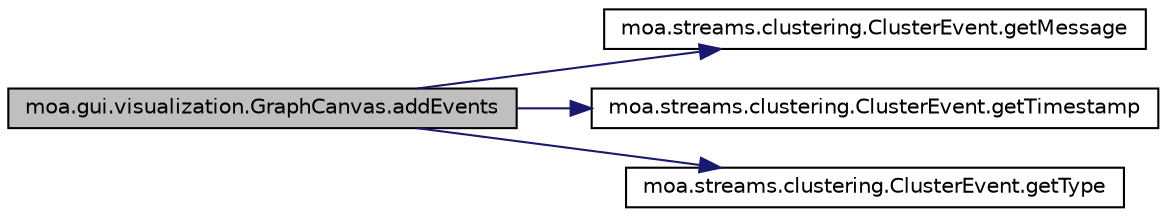 digraph G
{
  edge [fontname="Helvetica",fontsize="10",labelfontname="Helvetica",labelfontsize="10"];
  node [fontname="Helvetica",fontsize="10",shape=record];
  rankdir=LR;
  Node1 [label="moa.gui.visualization.GraphCanvas.addEvents",height=0.2,width=0.4,color="black", fillcolor="grey75", style="filled" fontcolor="black"];
  Node1 -> Node2 [color="midnightblue",fontsize="10",style="solid",fontname="Helvetica"];
  Node2 [label="moa.streams.clustering.ClusterEvent.getMessage",height=0.2,width=0.4,color="black", fillcolor="white", style="filled",URL="$classmoa_1_1streams_1_1clustering_1_1ClusterEvent.html#aef1d05752eef6bdd64815289079d693e"];
  Node1 -> Node3 [color="midnightblue",fontsize="10",style="solid",fontname="Helvetica"];
  Node3 [label="moa.streams.clustering.ClusterEvent.getTimestamp",height=0.2,width=0.4,color="black", fillcolor="white", style="filled",URL="$classmoa_1_1streams_1_1clustering_1_1ClusterEvent.html#a512bd578993d24317de8eeae2a59329e"];
  Node1 -> Node4 [color="midnightblue",fontsize="10",style="solid",fontname="Helvetica"];
  Node4 [label="moa.streams.clustering.ClusterEvent.getType",height=0.2,width=0.4,color="black", fillcolor="white", style="filled",URL="$classmoa_1_1streams_1_1clustering_1_1ClusterEvent.html#af1a5751332fb8c5aac2baf3632c66e5f"];
}
